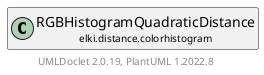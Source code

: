 @startuml
    remove .*\.(Instance|Par|Parameterizer|Factory)$
    set namespaceSeparator none
    hide empty fields
    hide empty methods

    class "<size:14>RGBHistogramQuadraticDistance.Par\n<size:10>elki.distance.colorhistogram" as elki.distance.colorhistogram.RGBHistogramQuadraticDistance.Par [[RGBHistogramQuadraticDistance.Par.html]] {
        {static} +BPP_ID: OptionID
        ~bpp: int
        +configure(Parameterization): void
        +make(): RGBHistogramQuadraticDistance
    }

    interface "<size:14>Parameterizer\n<size:10>elki.utilities.optionhandling" as elki.utilities.optionhandling.Parameterizer [[../../utilities/optionhandling/Parameterizer.html]] {
        {abstract} +make(): Object
    }
    class "<size:14>RGBHistogramQuadraticDistance\n<size:10>elki.distance.colorhistogram" as elki.distance.colorhistogram.RGBHistogramQuadraticDistance [[RGBHistogramQuadraticDistance.html]]

    elki.utilities.optionhandling.Parameterizer <|.. elki.distance.colorhistogram.RGBHistogramQuadraticDistance.Par
    elki.distance.colorhistogram.RGBHistogramQuadraticDistance +-- elki.distance.colorhistogram.RGBHistogramQuadraticDistance.Par

    center footer UMLDoclet 2.0.19, PlantUML 1.2022.8
@enduml

